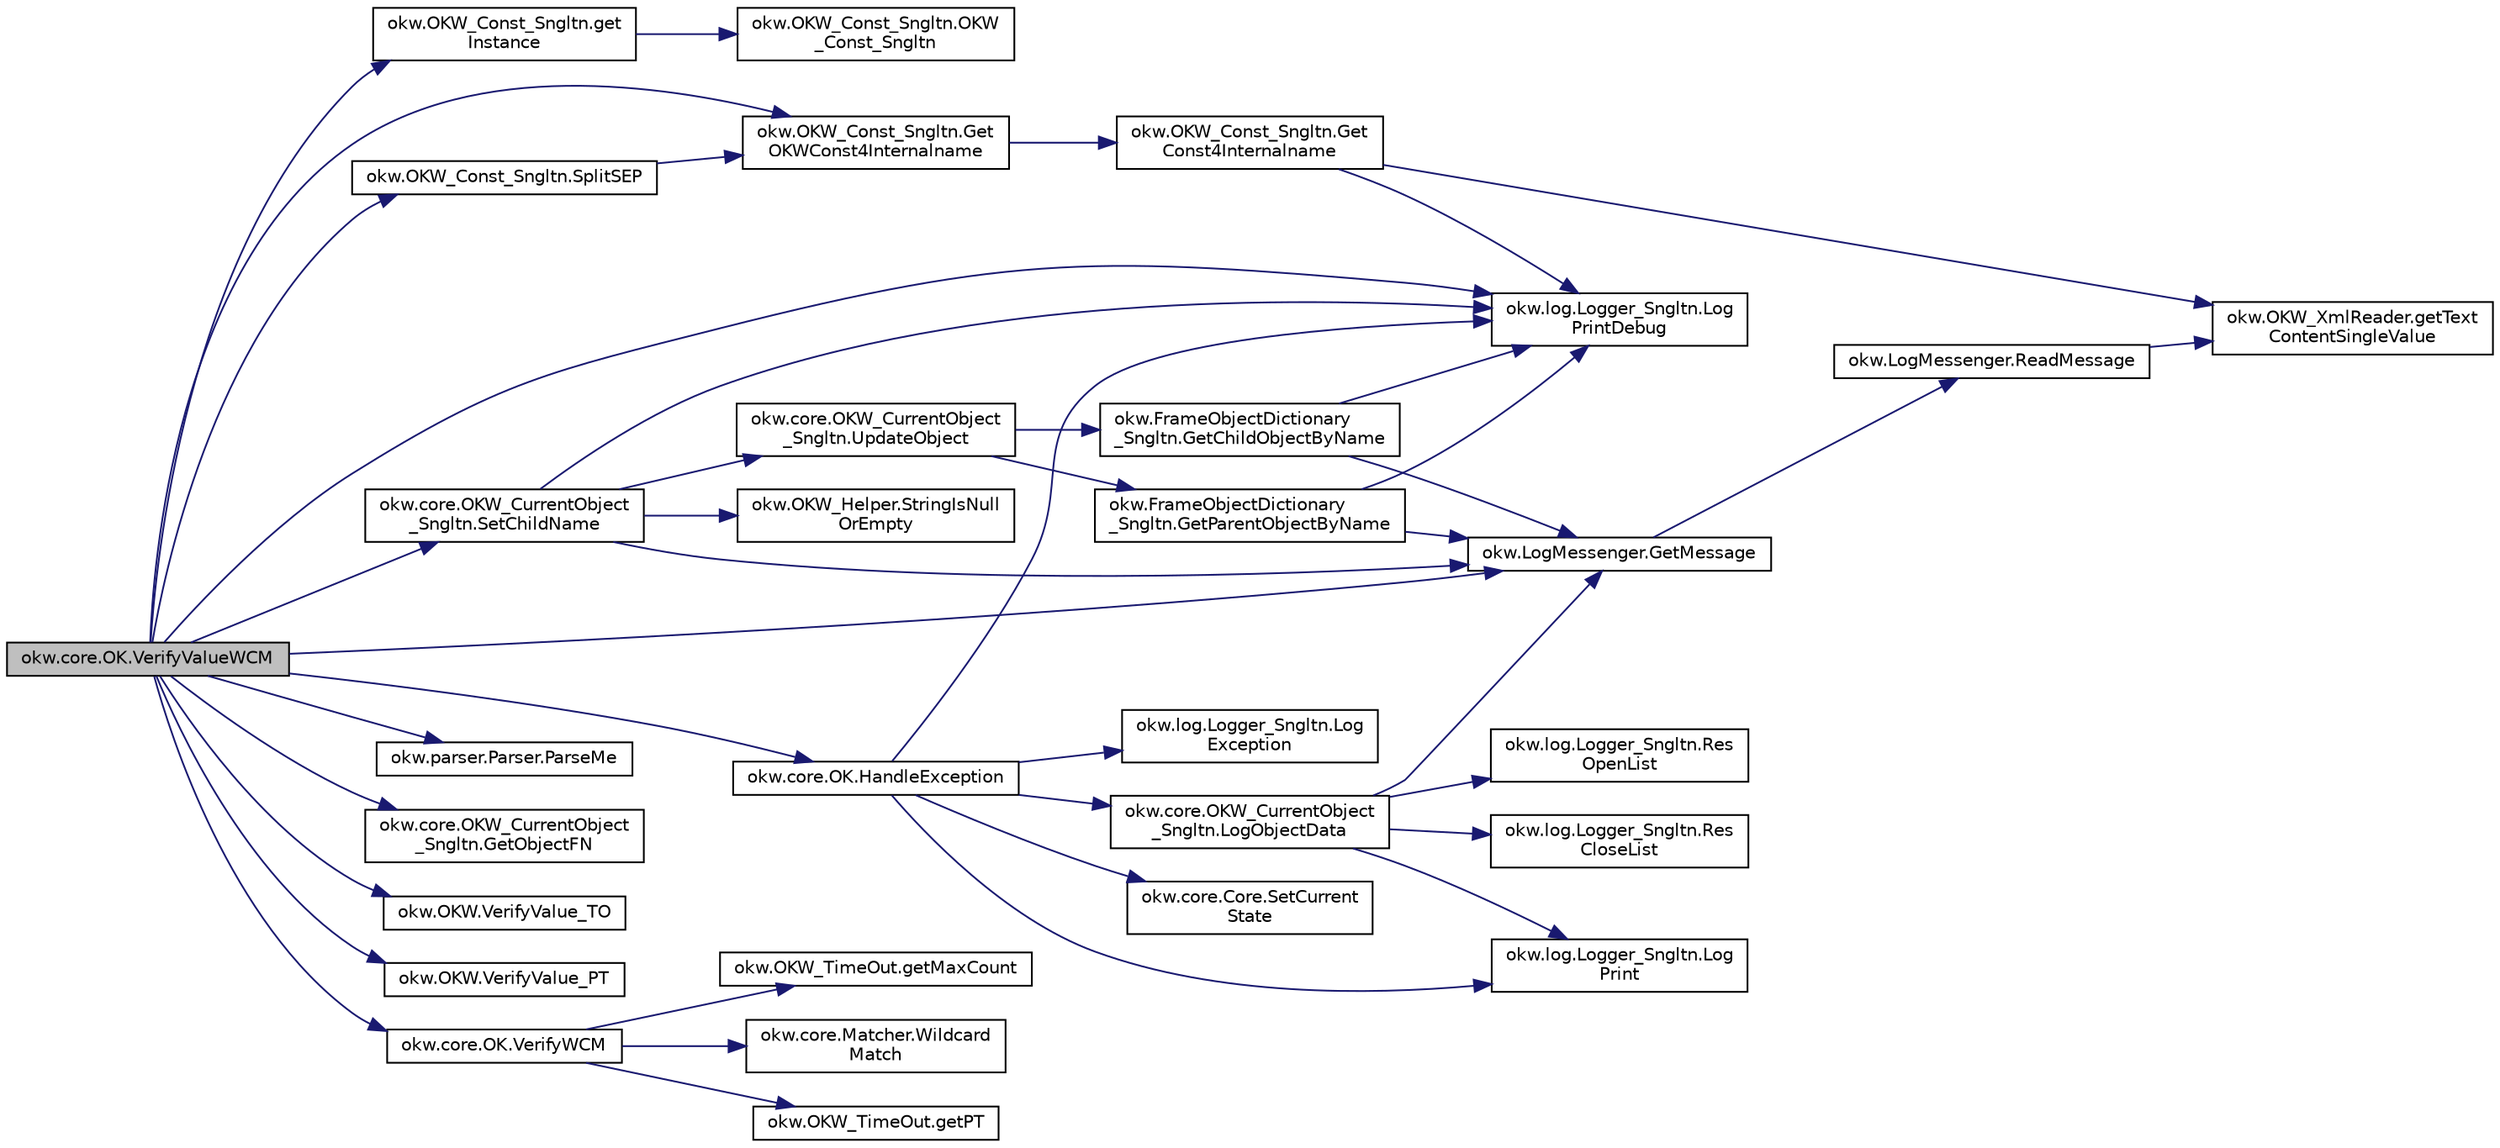 digraph "okw.core.OK.VerifyValueWCM"
{
 // INTERACTIVE_SVG=YES
  edge [fontname="Helvetica",fontsize="10",labelfontname="Helvetica",labelfontsize="10"];
  node [fontname="Helvetica",fontsize="10",shape=record];
  rankdir="LR";
  Node1483 [label="okw.core.OK.VerifyValueWCM",height=0.2,width=0.4,color="black", fillcolor="grey75", style="filled", fontcolor="black"];
  Node1483 -> Node1484 [color="midnightblue",fontsize="10",style="solid",fontname="Helvetica"];
  Node1484 [label="okw.OKW_Const_Sngltn.get\lInstance",height=0.2,width=0.4,color="black", fillcolor="white", style="filled",URL="$classokw_1_1_o_k_w___const___sngltn.html#afdb8f095b58cbd870dbb8eb353e3b0bf",tooltip="Holt die einzige Instanz dieser Klasse. "];
  Node1484 -> Node1485 [color="midnightblue",fontsize="10",style="solid",fontname="Helvetica"];
  Node1485 [label="okw.OKW_Const_Sngltn.OKW\l_Const_Sngltn",height=0.2,width=0.4,color="black", fillcolor="white", style="filled",URL="$classokw_1_1_o_k_w___const___sngltn.html#a8404c43fc549df30d37c369c7d6e89ae",tooltip="Privater Konstruktor ohne Parameter im Entwurfsmuster Singelton initialisiert die Klasse OKW_Const..."];
  Node1483 -> Node1486 [color="midnightblue",fontsize="10",style="solid",fontname="Helvetica"];
  Node1486 [label="okw.OKW_Const_Sngltn.Get\lOKWConst4Internalname",height=0.2,width=0.4,color="black", fillcolor="white", style="filled",URL="$classokw_1_1_o_k_w___const___sngltn.html#a02c05c79f7ea6e862a81a64ce23941fd",tooltip="Methode ermittelt für Internalname und der aktuell eingestellten Sprache den Wert für OKWConst..."];
  Node1486 -> Node1487 [color="midnightblue",fontsize="10",style="solid",fontname="Helvetica"];
  Node1487 [label="okw.OKW_Const_Sngltn.Get\lConst4Internalname",height=0.2,width=0.4,color="black", fillcolor="white", style="filled",URL="$classokw_1_1_o_k_w___const___sngltn.html#a51cde06bf07e855ba4d69ff36b9a27f7",tooltip="Methode ermittelt für Internalname und der aktuell eingestellten Sprache den Wert für Const..."];
  Node1487 -> Node1488 [color="midnightblue",fontsize="10",style="solid",fontname="Helvetica"];
  Node1488 [label="okw.log.Logger_Sngltn.Log\lPrintDebug",height=0.2,width=0.4,color="black", fillcolor="white", style="filled",URL="$classokw_1_1log_1_1_logger___sngltn.html#a313f97c79ba4662d9daaf7f537dd02f4",tooltip="Loggt eine Nachricht. "];
  Node1487 -> Node1489 [color="midnightblue",fontsize="10",style="solid",fontname="Helvetica"];
  Node1489 [label="okw.OKW_XmlReader.getText\lContentSingleValue",height=0.2,width=0.4,color="black", fillcolor="white", style="filled",URL="$classokw_1_1_o_k_w___xml_reader.html#ab920b5335a2e1429c14cc5f8e79f39eb",tooltip="Lies den TextContent eines Tag. "];
  Node1483 -> Node1488 [color="midnightblue",fontsize="10",style="solid",fontname="Helvetica"];
  Node1483 -> Node1490 [color="midnightblue",fontsize="10",style="solid",fontname="Helvetica"];
  Node1490 [label="okw.LogMessenger.GetMessage",height=0.2,width=0.4,color="black", fillcolor="white", style="filled",URL="$classokw_1_1_log_messenger.html#af225d1f037d47b3b085175c09d78bdd2",tooltip="Holt die Log-Meldung für MethodeNmae/Textkey ohne weitere Parameter. "];
  Node1490 -> Node1491 [color="midnightblue",fontsize="10",style="solid",fontname="Helvetica"];
  Node1491 [label="okw.LogMessenger.ReadMessage",height=0.2,width=0.4,color="black", fillcolor="white", style="filled",URL="$classokw_1_1_log_messenger.html#a530cd6ab82ec82a04206a2e976ec06e3",tooltip="Interne Kernfunktion holt die Log-Meldung mit Platzhaltern aus der XML-Datei. "];
  Node1491 -> Node1489 [color="midnightblue",fontsize="10",style="solid",fontname="Helvetica"];
  Node1483 -> Node1492 [color="midnightblue",fontsize="10",style="solid",fontname="Helvetica"];
  Node1492 [label="okw.OKW_Const_Sngltn.SplitSEP",height=0.2,width=0.4,color="black", fillcolor="white", style="filled",URL="$classokw_1_1_o_k_w___const___sngltn.html#a3851ae4f27e2ae512749767b86b3fc13",tooltip="Methode trennt einen String und wandelt diesen in einen ListString um. "];
  Node1492 -> Node1486 [color="midnightblue",fontsize="10",style="solid",fontname="Helvetica"];
  Node1483 -> Node1493 [color="midnightblue",fontsize="10",style="solid",fontname="Helvetica"];
  Node1493 [label="okw.parser.Parser.ParseMe",height=0.2,width=0.4,color="black", fillcolor="white", style="filled",URL="$classokw_1_1parser_1_1_parser.html#a46afb901847316c744413ce473ecada3",tooltip="Parst einen _List&lt string&gt, ersetzt die Parser-Schlüsslewörter durch Werte. "];
  Node1483 -> Node1494 [color="midnightblue",fontsize="10",style="solid",fontname="Helvetica"];
  Node1494 [label="okw.core.OKW_CurrentObject\l_Sngltn.SetChildName",height=0.2,width=0.4,color="black", fillcolor="white", style="filled",URL="$classokw_1_1core_1_1_o_k_w___current_object___sngltn.html#aaf87c468ae2476e28fe8a4fb8f996277",tooltip="Setzt das Kindobjekt. "];
  Node1494 -> Node1488 [color="midnightblue",fontsize="10",style="solid",fontname="Helvetica"];
  Node1494 -> Node1490 [color="midnightblue",fontsize="10",style="solid",fontname="Helvetica"];
  Node1494 -> Node1495 [color="midnightblue",fontsize="10",style="solid",fontname="Helvetica"];
  Node1495 [label="okw.OKW_Helper.StringIsNull\lOrEmpty",height=0.2,width=0.4,color="black", fillcolor="white", style="filled",URL="$classokw_1_1_o_k_w___helper.html#ac042a51d58d56ede78ecff1b082f72f3",tooltip="Prüft ob der gegeben String fpsStrin null oder leer (\"\") ist. "];
  Node1494 -> Node1496 [color="midnightblue",fontsize="10",style="solid",fontname="Helvetica"];
  Node1496 [label="okw.core.OKW_CurrentObject\l_Sngltn.UpdateObject",height=0.2,width=0.4,color="black", fillcolor="white", style="filled",URL="$classokw_1_1core_1_1_o_k_w___current_object___sngltn.html#ae9a94a0fbfc07ca5f94e2acf44abee3a",tooltip="Methode aktualisert zwei Werte: "];
  Node1496 -> Node1497 [color="midnightblue",fontsize="10",style="solid",fontname="Helvetica"];
  Node1497 [label="okw.FrameObjectDictionary\l_Sngltn.GetParentObjectByName",height=0.2,width=0.4,color="black", fillcolor="white", style="filled",URL="$classokw_1_1_frame_object_dictionary___sngltn.html#ad8f8fa2d1e817d6390238be819f0fc35",tooltip="Die Methode liefert das Frame-Object des gegebenen FN eines Fensterobjektes zurück. "];
  Node1497 -> Node1488 [color="midnightblue",fontsize="10",style="solid",fontname="Helvetica"];
  Node1497 -> Node1490 [color="midnightblue",fontsize="10",style="solid",fontname="Helvetica"];
  Node1496 -> Node1498 [color="midnightblue",fontsize="10",style="solid",fontname="Helvetica"];
  Node1498 [label="okw.FrameObjectDictionary\l_Sngltn.GetChildObjectByName",height=0.2,width=0.4,color="black", fillcolor="white", style="filled",URL="$classokw_1_1_frame_object_dictionary___sngltn.html#ad6907b6c5e325dcb48932a56aefdbd38",tooltip="Die Methode liefert das Objekt des gegebenen Kindobjekttests zurück. "];
  Node1498 -> Node1488 [color="midnightblue",fontsize="10",style="solid",fontname="Helvetica"];
  Node1498 -> Node1490 [color="midnightblue",fontsize="10",style="solid",fontname="Helvetica"];
  Node1483 -> Node1499 [color="midnightblue",fontsize="10",style="solid",fontname="Helvetica"];
  Node1499 [label="okw.core.OKW_CurrentObject\l_Sngltn.GetObjectFN",height=0.2,width=0.4,color="black", fillcolor="white", style="filled",URL="$classokw_1_1core_1_1_o_k_w___current_object___sngltn.html#a556e288e0c461d114206577d37296161",tooltip="Ermittelt den ObjektNamen des aktuellen Objektes. "];
  Node1483 -> Node1500 [color="midnightblue",fontsize="10",style="solid",fontname="Helvetica"];
  Node1500 [label="okw.OKW.VerifyValue_TO",height=0.2,width=0.4,color="black", fillcolor="white", style="filled",URL="$interfaceokw_1_1_o_k_w.html#a3ef9ef7440ec347cb80d403321e4a843",tooltip="TimeOut in [s] für das Schlüsselwort VerifyValue. "];
  Node1483 -> Node1501 [color="midnightblue",fontsize="10",style="solid",fontname="Helvetica"];
  Node1501 [label="okw.OKW.VerifyValue_PT",height=0.2,width=0.4,color="black", fillcolor="white", style="filled",URL="$interfaceokw_1_1_o_k_w.html#a6d2799929ca6c0ecd3ebd0e2003a96b1",tooltip="Polling Time in [ms] für das Schlüsselwort VerifyValue. "];
  Node1483 -> Node1502 [color="midnightblue",fontsize="10",style="solid",fontname="Helvetica"];
  Node1502 [label="okw.core.OK.VerifyWCM",height=0.2,width=0.4,color="black", fillcolor="white", style="filled",URL="$classokw_1_1core_1_1_o_k.html#a7663c98111762a0b939d8c9a1b9ad234"];
  Node1502 -> Node1503 [color="midnightblue",fontsize="10",style="solid",fontname="Helvetica"];
  Node1503 [label="okw.OKW_TimeOut.getMaxCount",height=0.2,width=0.4,color="black", fillcolor="white", style="filled",URL="$classokw_1_1_o_k_w___time_out.html#adf7b9cc33db065c1f284bb5db2227b51",tooltip="Anzahl der berechnetten Zyklen. "];
  Node1502 -> Node1504 [color="midnightblue",fontsize="10",style="solid",fontname="Helvetica"];
  Node1504 [label="okw.core.Matcher.Wildcard\lMatch",height=0.2,width=0.4,color="black", fillcolor="white", style="filled",URL="$classokw_1_1core_1_1_matcher.html#a771af5fda0717ef20d2bc1866357eaa9"];
  Node1502 -> Node1505 [color="midnightblue",fontsize="10",style="solid",fontname="Helvetica"];
  Node1505 [label="okw.OKW_TimeOut.getPT",height=0.2,width=0.4,color="black", fillcolor="white", style="filled",URL="$classokw_1_1_o_k_w___time_out.html#ab7142e5e6adc82f308a70177c71ced2c",tooltip="Wartezeit zwischen zwei Pollings in [ms]. "];
  Node1483 -> Node1506 [color="midnightblue",fontsize="10",style="solid",fontname="Helvetica"];
  Node1506 [label="okw.core.OK.HandleException",height=0.2,width=0.4,color="black", fillcolor="white", style="filled",URL="$classokw_1_1core_1_1_o_k.html#a1d020010a639b1aba44f93f4d046611d",tooltip="Zentrale Exception-Behandlung. "];
  Node1506 -> Node1507 [color="midnightblue",fontsize="10",style="solid",fontname="Helvetica"];
  Node1507 [label="okw.log.Logger_Sngltn.Log\lPrint",height=0.2,width=0.4,color="black", fillcolor="white", style="filled",URL="$classokw_1_1log_1_1_logger___sngltn.html#a8ebceaddd6cc6963ddb8e08c72ea808c",tooltip="LogPrint Function: Prints the values of expressions to the results file. "];
  Node1506 -> Node1508 [color="midnightblue",fontsize="10",style="solid",fontname="Helvetica"];
  Node1508 [label="okw.log.Logger_Sngltn.Log\lException",height=0.2,width=0.4,color="black", fillcolor="white", style="filled",URL="$classokw_1_1log_1_1_logger___sngltn.html#aa29d396a2b9df1ac57079d777c548181",tooltip="LogException Function: Logs a Script Exception to the results file. "];
  Node1506 -> Node1488 [color="midnightblue",fontsize="10",style="solid",fontname="Helvetica"];
  Node1506 -> Node1509 [color="midnightblue",fontsize="10",style="solid",fontname="Helvetica"];
  Node1509 [label="okw.core.OKW_CurrentObject\l_Sngltn.LogObjectData",height=0.2,width=0.4,color="black", fillcolor="white", style="filled",URL="$classokw_1_1core_1_1_o_k_w___current_object___sngltn.html#a01b48f2c86a2f91909143ee9063dfd86",tooltip="Methode gibt alle wichtigen Informationen zum aktuellen Objekt aus. "];
  Node1509 -> Node1510 [color="midnightblue",fontsize="10",style="solid",fontname="Helvetica"];
  Node1510 [label="okw.log.Logger_Sngltn.Res\lOpenList",height=0.2,width=0.4,color="black", fillcolor="white", style="filled",URL="$classokw_1_1log_1_1_logger___sngltn.html#ab4fc711bb4c754f251372ff3b14ab9c9",tooltip="Creates a new hierarchical level in the results file. "];
  Node1509 -> Node1507 [color="midnightblue",fontsize="10",style="solid",fontname="Helvetica"];
  Node1509 -> Node1490 [color="midnightblue",fontsize="10",style="solid",fontname="Helvetica"];
  Node1509 -> Node1511 [color="midnightblue",fontsize="10",style="solid",fontname="Helvetica"];
  Node1511 [label="okw.log.Logger_Sngltn.Res\lCloseList",height=0.2,width=0.4,color="black", fillcolor="white", style="filled",URL="$classokw_1_1log_1_1_logger___sngltn.html#a9b54104f7e0b4c0a473877b19dfaed56",tooltip="Closes a hierarchical level in the results file that was opened with ResOpenList. ..."];
  Node1506 -> Node1512 [color="midnightblue",fontsize="10",style="solid",fontname="Helvetica"];
  Node1512 [label="okw.core.Core.SetCurrent\lState",height=0.2,width=0.4,color="black", fillcolor="white", style="filled",URL="$classokw_1_1core_1_1_core.html#aafe6e3d88e810dabf350b37058d4af97",tooltip="Setter zum Setzen des aktuellen Zustandes. "];
}
